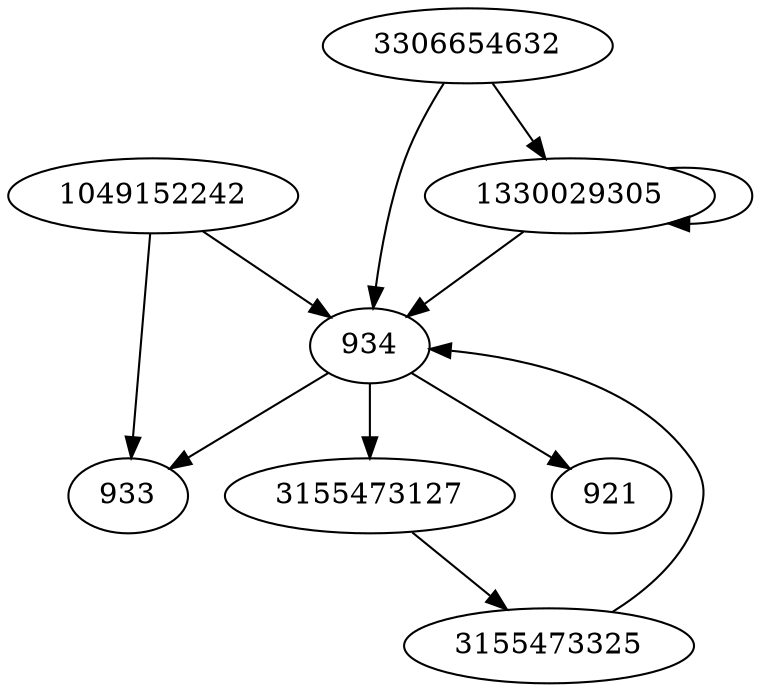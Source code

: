 digraph  {
933;
934;
3155473127;
3306654632;
3155473325;
1049152242;
1330029305;
921;
934 -> 933;
934 -> 3155473127;
934 -> 921;
3155473127 -> 3155473325;
3306654632 -> 934;
3306654632 -> 1330029305;
3155473325 -> 934;
1049152242 -> 933;
1049152242 -> 934;
1330029305 -> 934;
1330029305 -> 1330029305;
}
